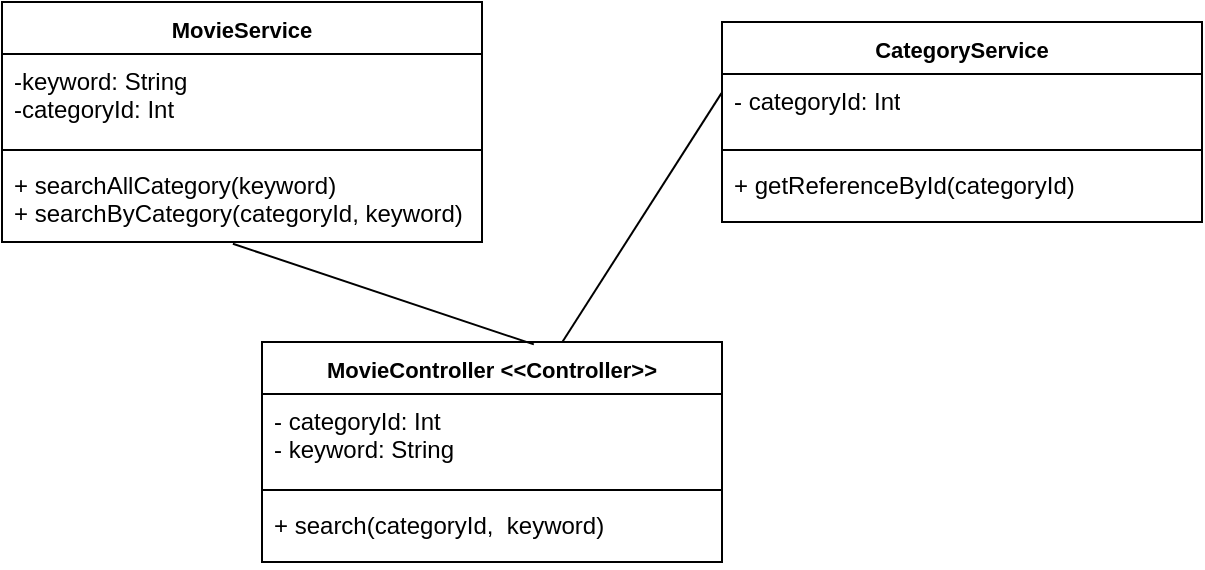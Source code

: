 <mxfile version="24.5.1" type="device">
  <diagram name="Page-1" id="v0y8tW93PSElmJ-69vCY">
    <mxGraphModel dx="1006" dy="511" grid="1" gridSize="10" guides="1" tooltips="1" connect="1" arrows="1" fold="1" page="1" pageScale="1" pageWidth="850" pageHeight="1100" math="0" shadow="0">
      <root>
        <mxCell id="0" />
        <mxCell id="1" parent="0" />
        <mxCell id="KobdKwAuVyrYJWe6kUa5-4" value="&lt;font style=&quot;font-size: 11px;&quot;&gt;MovieController&amp;nbsp;&lt;/font&gt;&lt;span style=&quot;font-size: 11px; background-color: initial;&quot;&gt;&amp;lt;&amp;lt;Controller&amp;gt;&amp;gt;&lt;/span&gt;" style="swimlane;fontStyle=1;align=center;verticalAlign=top;childLayout=stackLayout;horizontal=1;startSize=26;horizontalStack=0;resizeParent=1;resizeParentMax=0;resizeLast=0;collapsible=1;marginBottom=0;whiteSpace=wrap;html=1;" vertex="1" parent="1">
          <mxGeometry x="270" y="260" width="230" height="110" as="geometry" />
        </mxCell>
        <mxCell id="KobdKwAuVyrYJWe6kUa5-5" value="- categoryId: Int&lt;div&gt;- keyword: String&lt;/div&gt;" style="text;strokeColor=none;fillColor=none;align=left;verticalAlign=top;spacingLeft=4;spacingRight=4;overflow=hidden;rotatable=0;points=[[0,0.5],[1,0.5]];portConstraint=eastwest;whiteSpace=wrap;html=1;" vertex="1" parent="KobdKwAuVyrYJWe6kUa5-4">
          <mxGeometry y="26" width="230" height="44" as="geometry" />
        </mxCell>
        <mxCell id="KobdKwAuVyrYJWe6kUa5-6" value="" style="line;strokeWidth=1;fillColor=none;align=left;verticalAlign=middle;spacingTop=-1;spacingLeft=3;spacingRight=3;rotatable=0;labelPosition=right;points=[];portConstraint=eastwest;strokeColor=inherit;" vertex="1" parent="KobdKwAuVyrYJWe6kUa5-4">
          <mxGeometry y="70" width="230" height="8" as="geometry" />
        </mxCell>
        <mxCell id="KobdKwAuVyrYJWe6kUa5-7" value="+ search(categoryId,&amp;nbsp; keyword)" style="text;strokeColor=none;fillColor=none;align=left;verticalAlign=top;spacingLeft=4;spacingRight=4;overflow=hidden;rotatable=0;points=[[0,0.5],[1,0.5]];portConstraint=eastwest;whiteSpace=wrap;html=1;" vertex="1" parent="KobdKwAuVyrYJWe6kUa5-4">
          <mxGeometry y="78" width="230" height="32" as="geometry" />
        </mxCell>
        <mxCell id="KobdKwAuVyrYJWe6kUa5-8" value="&lt;span style=&quot;font-size: 11px;&quot;&gt;CategoryService&lt;/span&gt;" style="swimlane;fontStyle=1;align=center;verticalAlign=top;childLayout=stackLayout;horizontal=1;startSize=26;horizontalStack=0;resizeParent=1;resizeParentMax=0;resizeLast=0;collapsible=1;marginBottom=0;whiteSpace=wrap;html=1;" vertex="1" parent="1">
          <mxGeometry x="500" y="100" width="240" height="100" as="geometry" />
        </mxCell>
        <mxCell id="KobdKwAuVyrYJWe6kUa5-9" value="- categoryId: Int" style="text;strokeColor=none;fillColor=none;align=left;verticalAlign=top;spacingLeft=4;spacingRight=4;overflow=hidden;rotatable=0;points=[[0,0.5],[1,0.5]];portConstraint=eastwest;whiteSpace=wrap;html=1;" vertex="1" parent="KobdKwAuVyrYJWe6kUa5-8">
          <mxGeometry y="26" width="240" height="34" as="geometry" />
        </mxCell>
        <mxCell id="KobdKwAuVyrYJWe6kUa5-10" value="" style="line;strokeWidth=1;fillColor=none;align=left;verticalAlign=middle;spacingTop=-1;spacingLeft=3;spacingRight=3;rotatable=0;labelPosition=right;points=[];portConstraint=eastwest;strokeColor=inherit;" vertex="1" parent="KobdKwAuVyrYJWe6kUa5-8">
          <mxGeometry y="60" width="240" height="8" as="geometry" />
        </mxCell>
        <mxCell id="KobdKwAuVyrYJWe6kUa5-11" value="+ getReferenceById(categoryId)" style="text;strokeColor=none;fillColor=none;align=left;verticalAlign=top;spacingLeft=4;spacingRight=4;overflow=hidden;rotatable=0;points=[[0,0.5],[1,0.5]];portConstraint=eastwest;whiteSpace=wrap;html=1;" vertex="1" parent="KobdKwAuVyrYJWe6kUa5-8">
          <mxGeometry y="68" width="240" height="32" as="geometry" />
        </mxCell>
        <mxCell id="KobdKwAuVyrYJWe6kUa5-13" value="" style="endArrow=none;html=1;rounded=0;entryX=-0.001;entryY=0.281;entryDx=0;entryDy=0;entryPerimeter=0;" edge="1" parent="1" source="KobdKwAuVyrYJWe6kUa5-4" target="KobdKwAuVyrYJWe6kUa5-9">
          <mxGeometry width="50" height="50" relative="1" as="geometry">
            <mxPoint x="380" y="210" as="sourcePoint" />
            <mxPoint x="306" y="170" as="targetPoint" />
          </mxGeometry>
        </mxCell>
        <mxCell id="KobdKwAuVyrYJWe6kUa5-14" value="&lt;span style=&quot;font-size: 11px;&quot;&gt;MovieService&lt;/span&gt;" style="swimlane;fontStyle=1;align=center;verticalAlign=top;childLayout=stackLayout;horizontal=1;startSize=26;horizontalStack=0;resizeParent=1;resizeParentMax=0;resizeLast=0;collapsible=1;marginBottom=0;whiteSpace=wrap;html=1;" vertex="1" parent="1">
          <mxGeometry x="140" y="90" width="240" height="120" as="geometry" />
        </mxCell>
        <mxCell id="KobdKwAuVyrYJWe6kUa5-15" value="&lt;div&gt;-keyword: String&lt;/div&gt;&lt;div&gt;-categoryId: Int&lt;/div&gt;" style="text;strokeColor=none;fillColor=none;align=left;verticalAlign=top;spacingLeft=4;spacingRight=4;overflow=hidden;rotatable=0;points=[[0,0.5],[1,0.5]];portConstraint=eastwest;whiteSpace=wrap;html=1;" vertex="1" parent="KobdKwAuVyrYJWe6kUa5-14">
          <mxGeometry y="26" width="240" height="44" as="geometry" />
        </mxCell>
        <mxCell id="KobdKwAuVyrYJWe6kUa5-16" value="" style="line;strokeWidth=1;fillColor=none;align=left;verticalAlign=middle;spacingTop=-1;spacingLeft=3;spacingRight=3;rotatable=0;labelPosition=right;points=[];portConstraint=eastwest;strokeColor=inherit;" vertex="1" parent="KobdKwAuVyrYJWe6kUa5-14">
          <mxGeometry y="70" width="240" height="8" as="geometry" />
        </mxCell>
        <mxCell id="KobdKwAuVyrYJWe6kUa5-17" value="+ searchAllCategory(keyword)&lt;div&gt;+ searchByCategory(categoryId, keyword)&lt;/div&gt;" style="text;strokeColor=none;fillColor=none;align=left;verticalAlign=top;spacingLeft=4;spacingRight=4;overflow=hidden;rotatable=0;points=[[0,0.5],[1,0.5]];portConstraint=eastwest;whiteSpace=wrap;html=1;" vertex="1" parent="KobdKwAuVyrYJWe6kUa5-14">
          <mxGeometry y="78" width="240" height="42" as="geometry" />
        </mxCell>
        <mxCell id="KobdKwAuVyrYJWe6kUa5-18" value="" style="endArrow=none;html=1;rounded=0;exitX=0.591;exitY=0.011;exitDx=0;exitDy=0;entryX=0.481;entryY=1.021;entryDx=0;entryDy=0;entryPerimeter=0;exitPerimeter=0;" edge="1" parent="1" source="KobdKwAuVyrYJWe6kUa5-4" target="KobdKwAuVyrYJWe6kUa5-17">
          <mxGeometry width="50" height="50" relative="1" as="geometry">
            <mxPoint x="450" y="240" as="sourcePoint" />
            <mxPoint x="310" y="170" as="targetPoint" />
          </mxGeometry>
        </mxCell>
      </root>
    </mxGraphModel>
  </diagram>
</mxfile>
